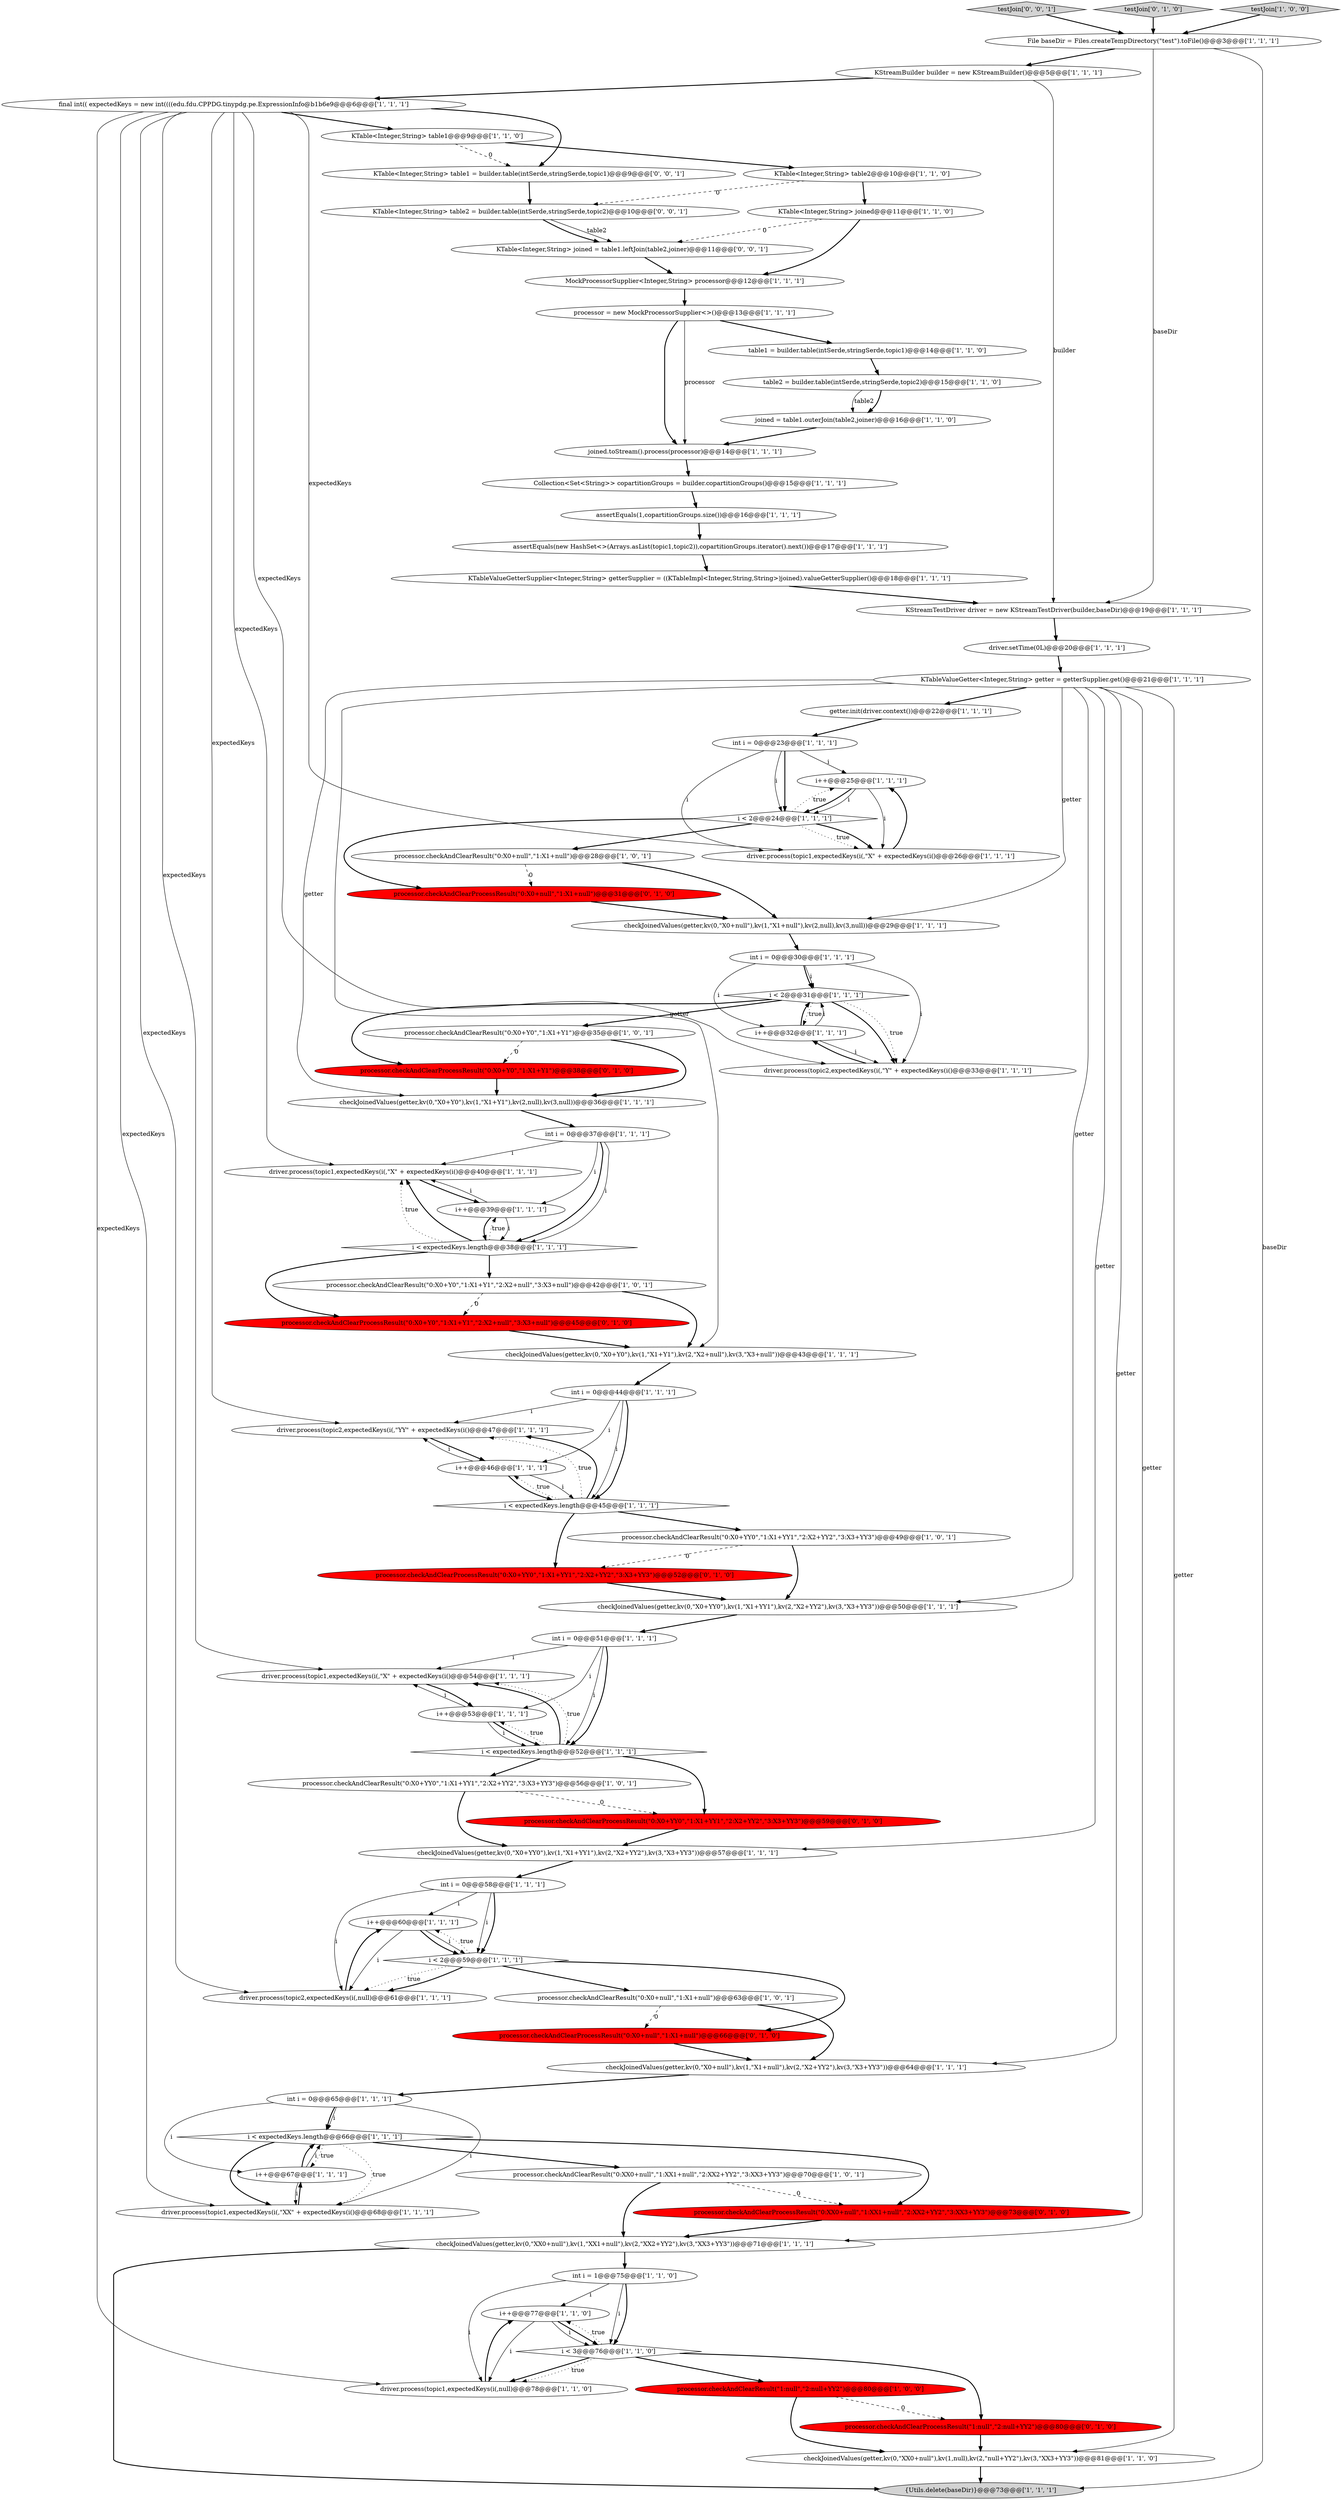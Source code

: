 digraph {
0 [style = filled, label = "i++@@@60@@@['1', '1', '1']", fillcolor = white, shape = ellipse image = "AAA0AAABBB1BBB"];
33 [style = filled, label = "getter.init(driver.context())@@@22@@@['1', '1', '1']", fillcolor = white, shape = ellipse image = "AAA0AAABBB1BBB"];
77 [style = filled, label = "processor.checkAndClearProcessResult(\"0:X0+YY0\",\"1:X1+YY1\",\"2:X2+YY2\",\"3:X3+YY3\")@@@59@@@['0', '1', '0']", fillcolor = red, shape = ellipse image = "AAA1AAABBB2BBB"];
80 [style = filled, label = "KTable<Integer,String> table2 = builder.table(intSerde,stringSerde,topic2)@@@10@@@['0', '0', '1']", fillcolor = white, shape = ellipse image = "AAA0AAABBB3BBB"];
66 [style = filled, label = "driver.process(topic2,expectedKeys(i(,\"YY\" + expectedKeys(i()@@@47@@@['1', '1', '1']", fillcolor = white, shape = ellipse image = "AAA0AAABBB1BBB"];
57 [style = filled, label = "int i = 0@@@44@@@['1', '1', '1']", fillcolor = white, shape = ellipse image = "AAA0AAABBB1BBB"];
52 [style = filled, label = "driver.process(topic1,expectedKeys(i(,\"X\" + expectedKeys(i()@@@40@@@['1', '1', '1']", fillcolor = white, shape = ellipse image = "AAA0AAABBB1BBB"];
17 [style = filled, label = "final int(( expectedKeys = new int((((edu.fdu.CPPDG.tinypdg.pe.ExpressionInfo@b1b6e9@@@6@@@['1', '1', '1']", fillcolor = white, shape = ellipse image = "AAA0AAABBB1BBB"];
45 [style = filled, label = "processor = new MockProcessorSupplier<>()@@@13@@@['1', '1', '1']", fillcolor = white, shape = ellipse image = "AAA0AAABBB1BBB"];
42 [style = filled, label = "driver.setTime(0L)@@@20@@@['1', '1', '1']", fillcolor = white, shape = ellipse image = "AAA0AAABBB1BBB"];
81 [style = filled, label = "testJoin['0', '0', '1']", fillcolor = lightgray, shape = diamond image = "AAA0AAABBB3BBB"];
38 [style = filled, label = "KTable<Integer,String> table2@@@10@@@['1', '1', '0']", fillcolor = white, shape = ellipse image = "AAA0AAABBB1BBB"];
53 [style = filled, label = "MockProcessorSupplier<Integer,String> processor@@@12@@@['1', '1', '1']", fillcolor = white, shape = ellipse image = "AAA0AAABBB1BBB"];
14 [style = filled, label = "checkJoinedValues(getter,kv(0,\"X0+YY0\"),kv(1,\"X1+YY1\"),kv(2,\"X2+YY2\"),kv(3,\"X3+YY3\"))@@@57@@@['1', '1', '1']", fillcolor = white, shape = ellipse image = "AAA0AAABBB1BBB"];
22 [style = filled, label = "KTableValueGetterSupplier<Integer,String> getterSupplier = ((KTableImpl<Integer,String,String>)joined).valueGetterSupplier()@@@18@@@['1', '1', '1']", fillcolor = white, shape = ellipse image = "AAA0AAABBB1BBB"];
19 [style = filled, label = "i < 2@@@59@@@['1', '1', '1']", fillcolor = white, shape = diamond image = "AAA0AAABBB1BBB"];
2 [style = filled, label = "i++@@@39@@@['1', '1', '1']", fillcolor = white, shape = ellipse image = "AAA0AAABBB1BBB"];
64 [style = filled, label = "i < expectedKeys.length@@@38@@@['1', '1', '1']", fillcolor = white, shape = diamond image = "AAA0AAABBB1BBB"];
79 [style = filled, label = "KTable<Integer,String> joined = table1.leftJoin(table2,joiner)@@@11@@@['0', '0', '1']", fillcolor = white, shape = ellipse image = "AAA0AAABBB3BBB"];
11 [style = filled, label = "driver.process(topic1,expectedKeys(i(,\"X\" + expectedKeys(i()@@@54@@@['1', '1', '1']", fillcolor = white, shape = ellipse image = "AAA0AAABBB1BBB"];
34 [style = filled, label = "checkJoinedValues(getter,kv(0,\"X0+Y0\"),kv(1,\"X1+Y1\"),kv(2,null),kv(3,null))@@@36@@@['1', '1', '1']", fillcolor = white, shape = ellipse image = "AAA0AAABBB1BBB"];
82 [style = filled, label = "KTable<Integer,String> table1 = builder.table(intSerde,stringSerde,topic1)@@@9@@@['0', '0', '1']", fillcolor = white, shape = ellipse image = "AAA0AAABBB3BBB"];
54 [style = filled, label = "i++@@@25@@@['1', '1', '1']", fillcolor = white, shape = ellipse image = "AAA0AAABBB1BBB"];
28 [style = filled, label = "KTable<Integer,String> table1@@@9@@@['1', '1', '0']", fillcolor = white, shape = ellipse image = "AAA0AAABBB1BBB"];
60 [style = filled, label = "{Utils.delete(baseDir)}@@@73@@@['1', '1', '1']", fillcolor = lightgray, shape = ellipse image = "AAA0AAABBB1BBB"];
27 [style = filled, label = "i < expectedKeys.length@@@52@@@['1', '1', '1']", fillcolor = white, shape = diamond image = "AAA0AAABBB1BBB"];
24 [style = filled, label = "i < 2@@@24@@@['1', '1', '1']", fillcolor = white, shape = diamond image = "AAA0AAABBB1BBB"];
20 [style = filled, label = "i < 2@@@31@@@['1', '1', '1']", fillcolor = white, shape = diamond image = "AAA0AAABBB1BBB"];
21 [style = filled, label = "Collection<Set<String>> copartitionGroups = builder.copartitionGroups()@@@15@@@['1', '1', '1']", fillcolor = white, shape = ellipse image = "AAA0AAABBB1BBB"];
32 [style = filled, label = "checkJoinedValues(getter,kv(0,\"XX0+null\"),kv(1,null),kv(2,\"null+YY2\"),kv(3,\"XX3+YY3\"))@@@81@@@['1', '1', '0']", fillcolor = white, shape = ellipse image = "AAA0AAABBB1BBB"];
41 [style = filled, label = "File baseDir = Files.createTempDirectory(\"test\").toFile()@@@3@@@['1', '1', '1']", fillcolor = white, shape = ellipse image = "AAA0AAABBB1BBB"];
39 [style = filled, label = "i++@@@77@@@['1', '1', '0']", fillcolor = white, shape = ellipse image = "AAA0AAABBB1BBB"];
47 [style = filled, label = "int i = 0@@@37@@@['1', '1', '1']", fillcolor = white, shape = ellipse image = "AAA0AAABBB1BBB"];
50 [style = filled, label = "i++@@@46@@@['1', '1', '1']", fillcolor = white, shape = ellipse image = "AAA0AAABBB1BBB"];
72 [style = filled, label = "processor.checkAndClearProcessResult(\"0:X0+Y0\",\"1:X1+Y1\",\"2:X2+null\",\"3:X3+null\")@@@45@@@['0', '1', '0']", fillcolor = red, shape = ellipse image = "AAA1AAABBB2BBB"];
25 [style = filled, label = "i++@@@32@@@['1', '1', '1']", fillcolor = white, shape = ellipse image = "AAA0AAABBB1BBB"];
31 [style = filled, label = "joined = table1.outerJoin(table2,joiner)@@@16@@@['1', '1', '0']", fillcolor = white, shape = ellipse image = "AAA0AAABBB1BBB"];
63 [style = filled, label = "processor.checkAndClearResult(\"1:null\",\"2:null+YY2\")@@@80@@@['1', '0', '0']", fillcolor = red, shape = ellipse image = "AAA1AAABBB1BBB"];
4 [style = filled, label = "checkJoinedValues(getter,kv(0,\"X0+null\"),kv(1,\"X1+null\"),kv(2,null),kv(3,null))@@@29@@@['1', '1', '1']", fillcolor = white, shape = ellipse image = "AAA0AAABBB1BBB"];
5 [style = filled, label = "driver.process(topic2,expectedKeys(i(,null)@@@61@@@['1', '1', '1']", fillcolor = white, shape = ellipse image = "AAA0AAABBB1BBB"];
1 [style = filled, label = "int i = 0@@@65@@@['1', '1', '1']", fillcolor = white, shape = ellipse image = "AAA0AAABBB1BBB"];
7 [style = filled, label = "KTable<Integer,String> joined@@@11@@@['1', '1', '0']", fillcolor = white, shape = ellipse image = "AAA0AAABBB1BBB"];
37 [style = filled, label = "assertEquals(new HashSet<>(Arrays.asList(topic1,topic2)),copartitionGroups.iterator().next())@@@17@@@['1', '1', '1']", fillcolor = white, shape = ellipse image = "AAA0AAABBB1BBB"];
69 [style = filled, label = "int i = 0@@@23@@@['1', '1', '1']", fillcolor = white, shape = ellipse image = "AAA0AAABBB1BBB"];
58 [style = filled, label = "int i = 0@@@51@@@['1', '1', '1']", fillcolor = white, shape = ellipse image = "AAA0AAABBB1BBB"];
48 [style = filled, label = "assertEquals(1,copartitionGroups.size())@@@16@@@['1', '1', '1']", fillcolor = white, shape = ellipse image = "AAA0AAABBB1BBB"];
56 [style = filled, label = "i < expectedKeys.length@@@66@@@['1', '1', '1']", fillcolor = white, shape = diamond image = "AAA0AAABBB1BBB"];
74 [style = filled, label = "processor.checkAndClearProcessResult(\"0:X0+null\",\"1:X1+null\")@@@31@@@['0', '1', '0']", fillcolor = red, shape = ellipse image = "AAA1AAABBB2BBB"];
23 [style = filled, label = "checkJoinedValues(getter,kv(0,\"X0+null\"),kv(1,\"X1+null\"),kv(2,\"X2+YY2\"),kv(3,\"X3+YY3\"))@@@64@@@['1', '1', '1']", fillcolor = white, shape = ellipse image = "AAA0AAABBB1BBB"];
59 [style = filled, label = "i++@@@67@@@['1', '1', '1']", fillcolor = white, shape = ellipse image = "AAA0AAABBB1BBB"];
65 [style = filled, label = "i < expectedKeys.length@@@45@@@['1', '1', '1']", fillcolor = white, shape = diamond image = "AAA0AAABBB1BBB"];
26 [style = filled, label = "int i = 1@@@75@@@['1', '1', '0']", fillcolor = white, shape = ellipse image = "AAA0AAABBB1BBB"];
71 [style = filled, label = "processor.checkAndClearProcessResult(\"0:XX0+null\",\"1:XX1+null\",\"2:XX2+YY2\",\"3:XX3+YY3\")@@@73@@@['0', '1', '0']", fillcolor = red, shape = ellipse image = "AAA1AAABBB2BBB"];
70 [style = filled, label = "testJoin['0', '1', '0']", fillcolor = lightgray, shape = diamond image = "AAA0AAABBB2BBB"];
61 [style = filled, label = "i++@@@53@@@['1', '1', '1']", fillcolor = white, shape = ellipse image = "AAA0AAABBB1BBB"];
3 [style = filled, label = "driver.process(topic1,expectedKeys(i(,\"X\" + expectedKeys(i()@@@26@@@['1', '1', '1']", fillcolor = white, shape = ellipse image = "AAA0AAABBB1BBB"];
30 [style = filled, label = "checkJoinedValues(getter,kv(0,\"X0+Y0\"),kv(1,\"X1+Y1\"),kv(2,\"X2+null\"),kv(3,\"X3+null\"))@@@43@@@['1', '1', '1']", fillcolor = white, shape = ellipse image = "AAA0AAABBB1BBB"];
67 [style = filled, label = "processor.checkAndClearResult(\"0:XX0+null\",\"1:XX1+null\",\"2:XX2+YY2\",\"3:XX3+YY3\")@@@70@@@['1', '0', '1']", fillcolor = white, shape = ellipse image = "AAA0AAABBB1BBB"];
68 [style = filled, label = "int i = 0@@@30@@@['1', '1', '1']", fillcolor = white, shape = ellipse image = "AAA0AAABBB1BBB"];
10 [style = filled, label = "processor.checkAndClearResult(\"0:X0+Y0\",\"1:X1+Y1\",\"2:X2+null\",\"3:X3+null\")@@@42@@@['1', '0', '1']", fillcolor = white, shape = ellipse image = "AAA0AAABBB1BBB"];
15 [style = filled, label = "checkJoinedValues(getter,kv(0,\"XX0+null\"),kv(1,\"XX1+null\"),kv(2,\"XX2+YY2\"),kv(3,\"XX3+YY3\"))@@@71@@@['1', '1', '1']", fillcolor = white, shape = ellipse image = "AAA0AAABBB1BBB"];
12 [style = filled, label = "KTableValueGetter<Integer,String> getter = getterSupplier.get()@@@21@@@['1', '1', '1']", fillcolor = white, shape = ellipse image = "AAA0AAABBB1BBB"];
55 [style = filled, label = "driver.process(topic1,expectedKeys(i(,null)@@@78@@@['1', '1', '0']", fillcolor = white, shape = ellipse image = "AAA0AAABBB1BBB"];
62 [style = filled, label = "driver.process(topic1,expectedKeys(i(,\"XX\" + expectedKeys(i()@@@68@@@['1', '1', '1']", fillcolor = white, shape = ellipse image = "AAA0AAABBB1BBB"];
75 [style = filled, label = "processor.checkAndClearProcessResult(\"0:X0+null\",\"1:X1+null\")@@@66@@@['0', '1', '0']", fillcolor = red, shape = ellipse image = "AAA1AAABBB2BBB"];
78 [style = filled, label = "processor.checkAndClearProcessResult(\"0:X0+YY0\",\"1:X1+YY1\",\"2:X2+YY2\",\"3:X3+YY3\")@@@52@@@['0', '1', '0']", fillcolor = red, shape = ellipse image = "AAA1AAABBB2BBB"];
29 [style = filled, label = "driver.process(topic2,expectedKeys(i(,\"Y\" + expectedKeys(i()@@@33@@@['1', '1', '1']", fillcolor = white, shape = ellipse image = "AAA0AAABBB1BBB"];
44 [style = filled, label = "processor.checkAndClearResult(\"0:X0+null\",\"1:X1+null\")@@@28@@@['1', '0', '1']", fillcolor = white, shape = ellipse image = "AAA0AAABBB1BBB"];
16 [style = filled, label = "checkJoinedValues(getter,kv(0,\"X0+YY0\"),kv(1,\"X1+YY1\"),kv(2,\"X2+YY2\"),kv(3,\"X3+YY3\"))@@@50@@@['1', '1', '1']", fillcolor = white, shape = ellipse image = "AAA0AAABBB1BBB"];
49 [style = filled, label = "processor.checkAndClearResult(\"0:X0+Y0\",\"1:X1+Y1\")@@@35@@@['1', '0', '1']", fillcolor = white, shape = ellipse image = "AAA0AAABBB1BBB"];
8 [style = filled, label = "joined.toStream().process(processor)@@@14@@@['1', '1', '1']", fillcolor = white, shape = ellipse image = "AAA0AAABBB1BBB"];
51 [style = filled, label = "KStreamBuilder builder = new KStreamBuilder()@@@5@@@['1', '1', '1']", fillcolor = white, shape = ellipse image = "AAA0AAABBB1BBB"];
40 [style = filled, label = "processor.checkAndClearResult(\"0:X0+null\",\"1:X1+null\")@@@63@@@['1', '0', '1']", fillcolor = white, shape = ellipse image = "AAA0AAABBB1BBB"];
9 [style = filled, label = "KStreamTestDriver driver = new KStreamTestDriver(builder,baseDir)@@@19@@@['1', '1', '1']", fillcolor = white, shape = ellipse image = "AAA0AAABBB1BBB"];
18 [style = filled, label = "table2 = builder.table(intSerde,stringSerde,topic2)@@@15@@@['1', '1', '0']", fillcolor = white, shape = ellipse image = "AAA0AAABBB1BBB"];
13 [style = filled, label = "table1 = builder.table(intSerde,stringSerde,topic1)@@@14@@@['1', '1', '0']", fillcolor = white, shape = ellipse image = "AAA0AAABBB1BBB"];
46 [style = filled, label = "int i = 0@@@58@@@['1', '1', '1']", fillcolor = white, shape = ellipse image = "AAA0AAABBB1BBB"];
35 [style = filled, label = "processor.checkAndClearResult(\"0:X0+YY0\",\"1:X1+YY1\",\"2:X2+YY2\",\"3:X3+YY3\")@@@56@@@['1', '0', '1']", fillcolor = white, shape = ellipse image = "AAA0AAABBB1BBB"];
6 [style = filled, label = "testJoin['1', '0', '0']", fillcolor = lightgray, shape = diamond image = "AAA0AAABBB1BBB"];
36 [style = filled, label = "i < 3@@@76@@@['1', '1', '0']", fillcolor = white, shape = diamond image = "AAA0AAABBB1BBB"];
43 [style = filled, label = "processor.checkAndClearResult(\"0:X0+YY0\",\"1:X1+YY1\",\"2:X2+YY2\",\"3:X3+YY3\")@@@49@@@['1', '0', '1']", fillcolor = white, shape = ellipse image = "AAA0AAABBB1BBB"];
76 [style = filled, label = "processor.checkAndClearProcessResult(\"0:X0+Y0\",\"1:X1+Y1\")@@@38@@@['0', '1', '0']", fillcolor = red, shape = ellipse image = "AAA1AAABBB2BBB"];
73 [style = filled, label = "processor.checkAndClearProcessResult(\"1:null\",\"2:null+YY2\")@@@80@@@['0', '1', '0']", fillcolor = red, shape = ellipse image = "AAA1AAABBB2BBB"];
68->20 [style = solid, label="i"];
2->52 [style = solid, label="i"];
17->55 [style = solid, label="expectedKeys"];
26->36 [style = solid, label="i"];
12->23 [style = solid, label="getter"];
44->74 [style = dashed, label="0"];
12->30 [style = solid, label="getter"];
28->38 [style = bold, label=""];
39->36 [style = solid, label="i"];
21->48 [style = bold, label=""];
56->67 [style = bold, label=""];
50->65 [style = solid, label="i"];
12->32 [style = solid, label="getter"];
67->71 [style = dashed, label="0"];
40->23 [style = bold, label=""];
2->64 [style = solid, label="i"];
36->55 [style = bold, label=""];
50->65 [style = bold, label=""];
19->5 [style = bold, label=""];
69->54 [style = solid, label="i"];
59->62 [style = solid, label="i"];
36->39 [style = dotted, label="true"];
5->0 [style = bold, label=""];
38->7 [style = bold, label=""];
65->50 [style = dotted, label="true"];
66->50 [style = bold, label=""];
14->46 [style = bold, label=""];
51->17 [style = bold, label=""];
6->41 [style = bold, label=""];
75->23 [style = bold, label=""];
46->0 [style = solid, label="i"];
80->79 [style = solid, label="table2"];
24->3 [style = dotted, label="true"];
65->66 [style = dotted, label="true"];
64->52 [style = dotted, label="true"];
27->77 [style = bold, label=""];
17->11 [style = solid, label="expectedKeys"];
58->61 [style = solid, label="i"];
17->52 [style = solid, label="expectedKeys"];
18->31 [style = bold, label=""];
47->64 [style = bold, label=""];
36->63 [style = bold, label=""];
48->37 [style = bold, label=""];
43->16 [style = bold, label=""];
76->34 [style = bold, label=""];
69->24 [style = solid, label="i"];
64->52 [style = bold, label=""];
1->62 [style = solid, label="i"];
41->60 [style = solid, label="baseDir"];
56->62 [style = dotted, label="true"];
0->19 [style = bold, label=""];
46->19 [style = solid, label="i"];
27->61 [style = dotted, label="true"];
22->9 [style = bold, label=""];
34->47 [style = bold, label=""];
24->44 [style = bold, label=""];
56->71 [style = bold, label=""];
12->34 [style = solid, label="getter"];
68->29 [style = solid, label="i"];
50->66 [style = solid, label="i"];
56->62 [style = bold, label=""];
58->11 [style = solid, label="i"];
10->72 [style = dashed, label="0"];
65->66 [style = bold, label=""];
57->65 [style = solid, label="i"];
19->75 [style = bold, label=""];
17->62 [style = solid, label="expectedKeys"];
61->11 [style = solid, label="i"];
78->16 [style = bold, label=""];
65->78 [style = bold, label=""];
3->54 [style = bold, label=""];
80->79 [style = bold, label=""];
64->10 [style = bold, label=""];
57->66 [style = solid, label="i"];
36->55 [style = dotted, label="true"];
27->11 [style = bold, label=""];
44->4 [style = bold, label=""];
69->3 [style = solid, label="i"];
19->0 [style = dotted, label="true"];
24->74 [style = bold, label=""];
12->33 [style = bold, label=""];
61->27 [style = bold, label=""];
72->30 [style = bold, label=""];
35->77 [style = dashed, label="0"];
46->19 [style = bold, label=""];
41->9 [style = solid, label="baseDir"];
57->65 [style = bold, label=""];
1->56 [style = bold, label=""];
11->61 [style = bold, label=""];
12->4 [style = solid, label="getter"];
59->56 [style = bold, label=""];
24->3 [style = bold, label=""];
38->80 [style = dashed, label="0"];
51->9 [style = solid, label="builder"];
13->18 [style = bold, label=""];
7->79 [style = dashed, label="0"];
64->72 [style = bold, label=""];
20->25 [style = dotted, label="true"];
61->27 [style = solid, label="i"];
9->42 [style = bold, label=""];
47->2 [style = solid, label="i"];
25->20 [style = solid, label="i"];
58->27 [style = solid, label="i"];
26->39 [style = solid, label="i"];
17->82 [style = bold, label=""];
2->64 [style = bold, label=""];
36->73 [style = bold, label=""];
71->15 [style = bold, label=""];
55->39 [style = bold, label=""];
35->14 [style = bold, label=""];
54->3 [style = solid, label="i"];
73->32 [style = bold, label=""];
27->35 [style = bold, label=""];
17->29 [style = solid, label="expectedKeys"];
40->75 [style = dashed, label="0"];
17->66 [style = solid, label="expectedKeys"];
26->55 [style = solid, label="i"];
37->22 [style = bold, label=""];
54->24 [style = bold, label=""];
25->20 [style = bold, label=""];
32->60 [style = bold, label=""];
64->2 [style = dotted, label="true"];
63->32 [style = bold, label=""];
57->50 [style = solid, label="i"];
45->8 [style = bold, label=""];
69->24 [style = bold, label=""];
17->5 [style = solid, label="expectedKeys"];
47->52 [style = solid, label="i"];
1->59 [style = solid, label="i"];
39->55 [style = solid, label="i"];
19->5 [style = dotted, label="true"];
33->69 [style = bold, label=""];
20->49 [style = bold, label=""];
54->24 [style = solid, label="i"];
63->73 [style = dashed, label="0"];
46->5 [style = solid, label="i"];
19->40 [style = bold, label=""];
31->8 [style = bold, label=""];
10->30 [style = bold, label=""];
28->82 [style = dashed, label="0"];
79->53 [style = bold, label=""];
16->58 [style = bold, label=""];
81->41 [style = bold, label=""];
25->29 [style = solid, label="i"];
47->64 [style = solid, label="i"];
62->59 [style = bold, label=""];
1->56 [style = solid, label="i"];
15->60 [style = bold, label=""];
82->80 [style = bold, label=""];
58->27 [style = bold, label=""];
45->8 [style = solid, label="processor"];
20->29 [style = bold, label=""];
74->4 [style = bold, label=""];
77->14 [style = bold, label=""];
65->43 [style = bold, label=""];
59->56 [style = solid, label="i"];
26->36 [style = bold, label=""];
17->3 [style = solid, label="expectedKeys"];
30->57 [style = bold, label=""];
68->25 [style = solid, label="i"];
29->25 [style = bold, label=""];
45->13 [style = bold, label=""];
52->2 [style = bold, label=""];
42->12 [style = bold, label=""];
49->34 [style = bold, label=""];
53->45 [style = bold, label=""];
0->5 [style = solid, label="i"];
27->11 [style = dotted, label="true"];
15->26 [style = bold, label=""];
12->15 [style = solid, label="getter"];
17->28 [style = bold, label=""];
70->41 [style = bold, label=""];
43->78 [style = dashed, label="0"];
20->76 [style = bold, label=""];
20->29 [style = dotted, label="true"];
41->51 [style = bold, label=""];
56->59 [style = dotted, label="true"];
49->76 [style = dashed, label="0"];
23->1 [style = bold, label=""];
8->21 [style = bold, label=""];
12->14 [style = solid, label="getter"];
24->54 [style = dotted, label="true"];
4->68 [style = bold, label=""];
0->19 [style = solid, label="i"];
18->31 [style = solid, label="table2"];
67->15 [style = bold, label=""];
39->36 [style = bold, label=""];
12->16 [style = solid, label="getter"];
68->20 [style = bold, label=""];
7->53 [style = bold, label=""];
}
